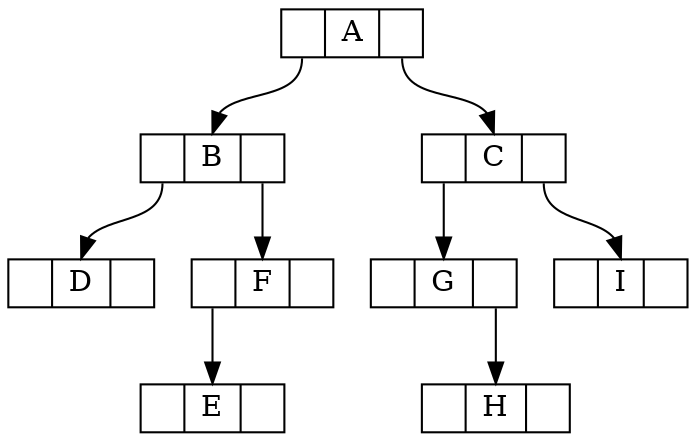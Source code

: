 digraph G {
   node [shape=record, height=0.1];
   node0x104d01f60 [label = "<l> | <m> A | <r>"];
   node0x104d01f30 [label = "<l> | <m> B | <r>"];
   node0x104d01f60:l -> node0x104d01f30:m;
   node0x104d01ed0 [label = "<l> | <m> D | <r>"];
   node0x104d01f30:l -> node0x104d01ed0:m;
   node0x104d01ea0 [label = "<l> | <m> F | <r>"];
   node0x104d01f30:r -> node0x104d01ea0:m;
   node0x104d01e70 [label = "<l> | <m> E | <r>"];
   node0x104d01ea0:l -> node0x104d01e70:m;
   node0x104d01f00 [label = "<l> | <m> C | <r>"];
   node0x104d01f60:r -> node0x104d01f00:m;
   node0x104d01e40 [label = "<l> | <m> G | <r>"];
   node0x104d01f00:l -> node0x104d01e40:m;
   node0x104d01de0 [label = "<l> | <m> H | <r>"];
   node0x104d01e40:r -> node0x104d01de0:m;
   node0x104d01e10 [label = "<l> | <m> I | <r>"];
   node0x104d01f00:r -> node0x104d01e10:m;
}

